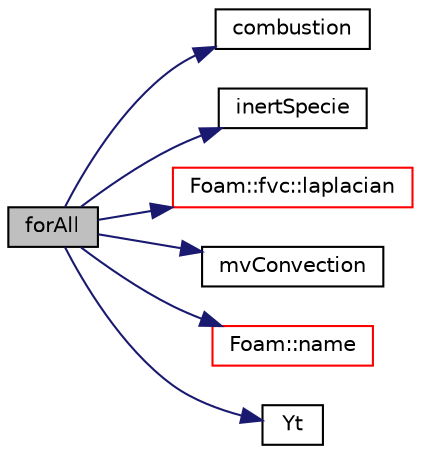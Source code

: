 digraph "forAll"
{
  bgcolor="transparent";
  edge [fontname="Helvetica",fontsize="10",labelfontname="Helvetica",labelfontsize="10"];
  node [fontname="Helvetica",fontsize="10",shape=record];
  rankdir="LR";
  Node1 [label="forAll",height=0.2,width=0.4,color="black", fillcolor="grey75", style="filled", fontcolor="black"];
  Node1 -> Node2 [color="midnightblue",fontsize="10",style="solid",fontname="Helvetica"];
  Node2 [label="combustion",height=0.2,width=0.4,color="black",URL="$a04436.html#af66d5a6406faa262c378c21664244f70"];
  Node1 -> Node3 [color="midnightblue",fontsize="10",style="solid",fontname="Helvetica"];
  Node3 [label="inertSpecie",height=0.2,width=0.4,color="black",URL="$a04436.html#a176b66e849f8a3631fd523c56ab7a414"];
  Node1 -> Node4 [color="midnightblue",fontsize="10",style="solid",fontname="Helvetica"];
  Node4 [label="Foam::fvc::laplacian",height=0.2,width=0.4,color="red",URL="$a10759.html#ac75bff389d0405149b204b0d7ac214cd"];
  Node1 -> Node5 [color="midnightblue",fontsize="10",style="solid",fontname="Helvetica"];
  Node5 [label="mvConvection",height=0.2,width=0.4,color="black",URL="$a02981.html#a04d95e59ccaa0041b28f91f7ae1c3b84"];
  Node1 -> Node6 [color="midnightblue",fontsize="10",style="solid",fontname="Helvetica"];
  Node6 [label="Foam::name",height=0.2,width=0.4,color="red",URL="$a10725.html#adcb0df2bd4953cb6bb390272d8263c3a",tooltip="Return a string representation of a complex. "];
  Node1 -> Node7 [color="midnightblue",fontsize="10",style="solid",fontname="Helvetica"];
  Node7 [label="Yt",height=0.2,width=0.4,color="black",URL="$a02981.html#a7746da0f0a93e9f860fcbe501c80f0d3"];
}
